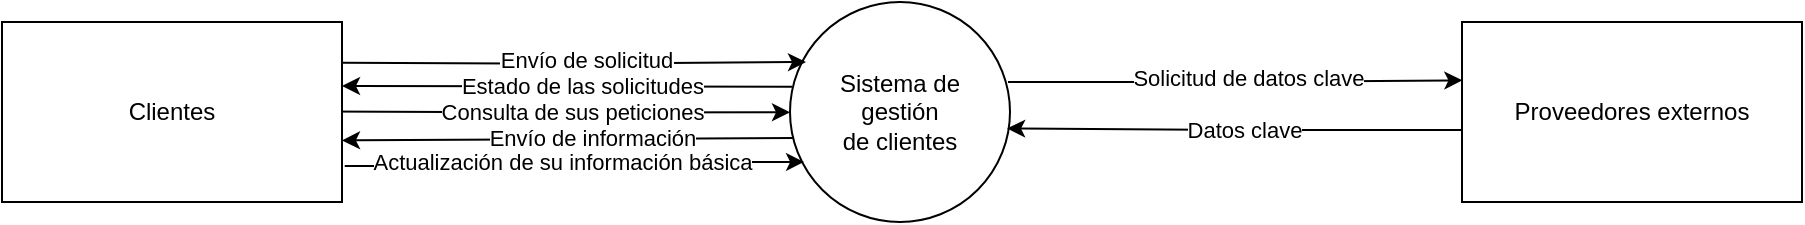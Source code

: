 <mxfile version="24.8.6">
  <diagram name="Página-1" id="o_tzJiIOKgwFFSi4EMNB">
    <mxGraphModel dx="1853" dy="481" grid="1" gridSize="10" guides="1" tooltips="1" connect="1" arrows="1" fold="1" page="1" pageScale="1" pageWidth="827" pageHeight="1169" math="0" shadow="0">
      <root>
        <mxCell id="0" />
        <mxCell id="1" parent="0" />
        <mxCell id="3CDc8pTSTMtiO1tMc391-1" value="&lt;div&gt;Sistema de &lt;br&gt;&lt;/div&gt;&lt;div&gt;gestión&lt;/div&gt;&lt;div&gt;de clientes&lt;br&gt;&lt;/div&gt;" style="ellipse;whiteSpace=wrap;html=1;aspect=fixed;" vertex="1" parent="1">
          <mxGeometry x="374" y="100" width="110" height="110" as="geometry" />
        </mxCell>
        <mxCell id="3CDc8pTSTMtiO1tMc391-10" value="" style="edgeStyle=orthogonalEdgeStyle;rounded=0;orthogonalLoop=1;jettySize=auto;html=1;entryX=-0.005;entryY=0.549;entryDx=0;entryDy=0;entryPerimeter=0;" edge="1" parent="1">
          <mxGeometry relative="1" as="geometry">
            <mxPoint x="140.55" y="154.74" as="sourcePoint" />
            <mxPoint x="374.0" y="155.13" as="targetPoint" />
          </mxGeometry>
        </mxCell>
        <mxCell id="3CDc8pTSTMtiO1tMc391-16" value="Consulta de sus peticiones" style="edgeLabel;html=1;align=center;verticalAlign=middle;resizable=0;points=[];" vertex="1" connectable="0" parent="3CDc8pTSTMtiO1tMc391-10">
          <mxGeometry x="-0.257" y="-2" relative="1" as="geometry">
            <mxPoint x="37" y="-2" as="offset" />
          </mxGeometry>
        </mxCell>
        <mxCell id="3CDc8pTSTMtiO1tMc391-2" value="Clientes" style="rounded=0;whiteSpace=wrap;html=1;" vertex="1" parent="1">
          <mxGeometry x="-20" y="110" width="170" height="90" as="geometry" />
        </mxCell>
        <mxCell id="3CDc8pTSTMtiO1tMc391-5" value="" style="edgeStyle=orthogonalEdgeStyle;rounded=0;orthogonalLoop=1;jettySize=auto;html=1;exitX=-0.001;exitY=0.6;exitDx=0;exitDy=0;exitPerimeter=0;entryX=0.987;entryY=0.575;entryDx=0;entryDy=0;entryPerimeter=0;" edge="1" parent="1" source="3CDc8pTSTMtiO1tMc391-29" target="3CDc8pTSTMtiO1tMc391-1">
          <mxGeometry relative="1" as="geometry">
            <mxPoint x="620" y="155" as="sourcePoint" />
          </mxGeometry>
        </mxCell>
        <mxCell id="3CDc8pTSTMtiO1tMc391-24" value="Datos clave" style="edgeLabel;html=1;align=center;verticalAlign=middle;resizable=0;points=[];" vertex="1" connectable="0" parent="3CDc8pTSTMtiO1tMc391-5">
          <mxGeometry x="0.068" y="-1" relative="1" as="geometry">
            <mxPoint x="12" y="1" as="offset" />
          </mxGeometry>
        </mxCell>
        <mxCell id="3CDc8pTSTMtiO1tMc391-11" value="" style="edgeStyle=orthogonalEdgeStyle;rounded=0;orthogonalLoop=1;jettySize=auto;html=1;exitX=1.008;exitY=0.8;exitDx=0;exitDy=0;exitPerimeter=0;entryX=0.064;entryY=0.727;entryDx=0;entryDy=0;entryPerimeter=0;" edge="1" parent="1" source="3CDc8pTSTMtiO1tMc391-2" target="3CDc8pTSTMtiO1tMc391-1">
          <mxGeometry relative="1" as="geometry">
            <mxPoint x="150" y="160.82" as="sourcePoint" />
            <mxPoint x="380" y="160" as="targetPoint" />
          </mxGeometry>
        </mxCell>
        <mxCell id="3CDc8pTSTMtiO1tMc391-17" value="Actualización de su información básica" style="edgeLabel;html=1;align=center;verticalAlign=middle;resizable=0;points=[];" vertex="1" connectable="0" parent="3CDc8pTSTMtiO1tMc391-11">
          <mxGeometry x="0.428" y="-2" relative="1" as="geometry">
            <mxPoint x="-55" y="-2" as="offset" />
          </mxGeometry>
        </mxCell>
        <mxCell id="3CDc8pTSTMtiO1tMc391-14" value="" style="edgeStyle=orthogonalEdgeStyle;rounded=0;orthogonalLoop=1;jettySize=auto;html=1;exitX=1.011;exitY=0.204;exitDx=0;exitDy=0;exitPerimeter=0;" edge="1" parent="1">
          <mxGeometry relative="1" as="geometry">
            <mxPoint x="150.0" y="130.36" as="sourcePoint" />
            <mxPoint x="382" y="130" as="targetPoint" />
          </mxGeometry>
        </mxCell>
        <mxCell id="3CDc8pTSTMtiO1tMc391-15" value="Envío de solicitud" style="edgeLabel;html=1;align=center;verticalAlign=middle;resizable=0;points=[];" vertex="1" connectable="0" parent="3CDc8pTSTMtiO1tMc391-14">
          <mxGeometry x="-0.137" y="2" relative="1" as="geometry">
            <mxPoint x="21" as="offset" />
          </mxGeometry>
        </mxCell>
        <mxCell id="3CDc8pTSTMtiO1tMc391-20" value="" style="endArrow=classic;html=1;rounded=0;exitX=0.009;exitY=0.385;exitDx=0;exitDy=0;exitPerimeter=0;" edge="1" parent="1" source="3CDc8pTSTMtiO1tMc391-1">
          <mxGeometry width="50" height="50" relative="1" as="geometry">
            <mxPoint x="290" y="250" as="sourcePoint" />
            <mxPoint x="150" y="142" as="targetPoint" />
          </mxGeometry>
        </mxCell>
        <mxCell id="3CDc8pTSTMtiO1tMc391-21" value="Estado de las solicitudes" style="edgeLabel;html=1;align=center;verticalAlign=middle;resizable=0;points=[];" vertex="1" connectable="0" parent="3CDc8pTSTMtiO1tMc391-20">
          <mxGeometry x="-0.124" relative="1" as="geometry">
            <mxPoint x="-7" as="offset" />
          </mxGeometry>
        </mxCell>
        <mxCell id="3CDc8pTSTMtiO1tMc391-22" value="" style="endArrow=classic;html=1;rounded=0;exitX=0.016;exitY=0.618;exitDx=0;exitDy=0;exitPerimeter=0;entryX=1;entryY=0.658;entryDx=0;entryDy=0;entryPerimeter=0;" edge="1" parent="1" source="3CDc8pTSTMtiO1tMc391-1" target="3CDc8pTSTMtiO1tMc391-2">
          <mxGeometry width="50" height="50" relative="1" as="geometry">
            <mxPoint x="240" y="270" as="sourcePoint" />
            <mxPoint x="290" y="220" as="targetPoint" />
          </mxGeometry>
        </mxCell>
        <mxCell id="3CDc8pTSTMtiO1tMc391-23" value="Envío de información" style="edgeLabel;html=1;align=center;verticalAlign=middle;resizable=0;points=[];" vertex="1" connectable="0" parent="3CDc8pTSTMtiO1tMc391-22">
          <mxGeometry x="-0.099" y="-1" relative="1" as="geometry">
            <mxPoint as="offset" />
          </mxGeometry>
        </mxCell>
        <mxCell id="3CDc8pTSTMtiO1tMc391-29" value="Proveedores externos" style="rounded=0;whiteSpace=wrap;html=1;" vertex="1" parent="1">
          <mxGeometry x="710" y="110" width="170" height="90" as="geometry" />
        </mxCell>
        <mxCell id="3CDc8pTSTMtiO1tMc391-30" value="" style="edgeStyle=orthogonalEdgeStyle;rounded=0;orthogonalLoop=1;jettySize=auto;html=1;exitX=0.991;exitY=0.364;exitDx=0;exitDy=0;exitPerimeter=0;entryX=0.001;entryY=0.324;entryDx=0;entryDy=0;entryPerimeter=0;" edge="1" parent="1" source="3CDc8pTSTMtiO1tMc391-1" target="3CDc8pTSTMtiO1tMc391-29">
          <mxGeometry relative="1" as="geometry">
            <mxPoint x="480.0" y="140.36" as="sourcePoint" />
            <mxPoint x="712" y="140" as="targetPoint" />
          </mxGeometry>
        </mxCell>
        <mxCell id="3CDc8pTSTMtiO1tMc391-31" value="Solicitud de datos clave" style="edgeLabel;html=1;align=center;verticalAlign=middle;resizable=0;points=[];" vertex="1" connectable="0" parent="3CDc8pTSTMtiO1tMc391-30">
          <mxGeometry x="-0.137" y="2" relative="1" as="geometry">
            <mxPoint x="21" as="offset" />
          </mxGeometry>
        </mxCell>
      </root>
    </mxGraphModel>
  </diagram>
</mxfile>
